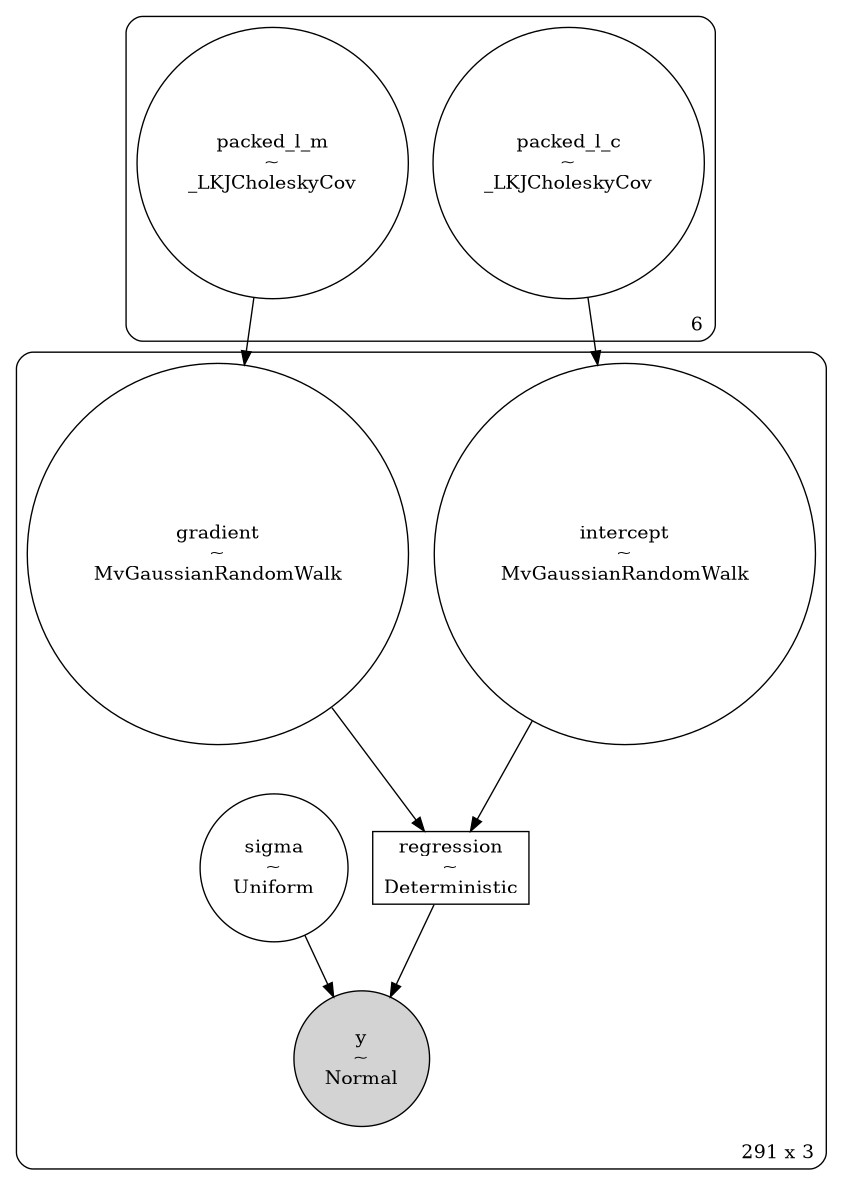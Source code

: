 digraph {
	graph [size="5.7,7.9"]
	node [shape=circle]
	subgraph cluster6 {
		packed_l_c [label="packed_l_c
~
_LKJCholeskyCov"]
		packed_l_m [label="packed_l_m
~
_LKJCholeskyCov"]
		label=6 labeljust=r labelloc=b style=rounded
	}
	subgraph "cluster291 x 3" {
		gradient [label="gradient
~
MvGaussianRandomWalk"]
		regression [label="regression
~
Deterministic" shape=box]
		intercept [label="intercept
~
MvGaussianRandomWalk"]
		y [label="y
~
Normal" style=filled]
		sigma [label="sigma
~
Uniform"]
		label="291 x 3" labeljust=r labelloc=b style=rounded
	}
	packed_l_c -> intercept
	packed_l_m -> gradient
	intercept -> regression
	gradient -> regression
	regression -> y
	sigma -> y
}
